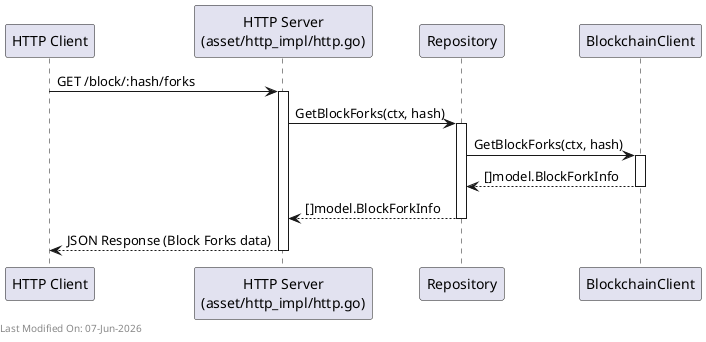 @startuml
participant "HTTP Client" as Client
participant "HTTP Server\n(asset/http_impl/http.go)" as HTTPServer
participant "Repository" as Repo
participant "BlockchainClient" as BC

Client -> HTTPServer : GET /block/:hash/forks
activate HTTPServer
HTTPServer -> Repo : GetBlockForks(ctx, hash)
activate Repo
Repo -> BC : GetBlockForks(ctx, hash)
activate BC
BC --> Repo : []model.BlockForkInfo
deactivate BC
Repo --> HTTPServer : []model.BlockForkInfo
deactivate Repo
HTTPServer --> Client : JSON Response (Block Forks data)
deactivate HTTPServer

left footer Last Modified On: %date("dd-MMM-yyyy")

@enduml
